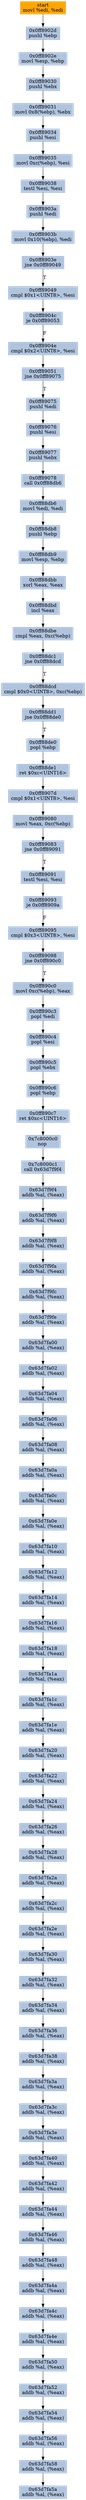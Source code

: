 digraph G {
node[shape=rectangle,style=filled,fillcolor=lightsteelblue,color=lightsteelblue]
bgcolor="transparent"
a0x0ff8902bmovl_edi_edi[label="start\nmovl %edi, %edi",color="lightgrey",fillcolor="orange"];
a0x0ff8902dpushl_ebp[label="0x0ff8902d\npushl %ebp"];
a0x0ff8902emovl_esp_ebp[label="0x0ff8902e\nmovl %esp, %ebp"];
a0x0ff89030pushl_ebx[label="0x0ff89030\npushl %ebx"];
a0x0ff89031movl_0x8ebp__ebx[label="0x0ff89031\nmovl 0x8(%ebp), %ebx"];
a0x0ff89034pushl_esi[label="0x0ff89034\npushl %esi"];
a0x0ff89035movl_0xcebp__esi[label="0x0ff89035\nmovl 0xc(%ebp), %esi"];
a0x0ff89038testl_esi_esi[label="0x0ff89038\ntestl %esi, %esi"];
a0x0ff8903apushl_edi[label="0x0ff8903a\npushl %edi"];
a0x0ff8903bmovl_0x10ebp__edi[label="0x0ff8903b\nmovl 0x10(%ebp), %edi"];
a0x0ff8903ejne_0x0ff89049[label="0x0ff8903e\njne 0x0ff89049"];
a0x0ff89049cmpl_0x1UINT8_esi[label="0x0ff89049\ncmpl $0x1<UINT8>, %esi"];
a0x0ff8904cje_0x0ff89053[label="0x0ff8904c\nje 0x0ff89053"];
a0x0ff8904ecmpl_0x2UINT8_esi[label="0x0ff8904e\ncmpl $0x2<UINT8>, %esi"];
a0x0ff89051jne_0x0ff89075[label="0x0ff89051\njne 0x0ff89075"];
a0x0ff89075pushl_edi[label="0x0ff89075\npushl %edi"];
a0x0ff89076pushl_esi[label="0x0ff89076\npushl %esi"];
a0x0ff89077pushl_ebx[label="0x0ff89077\npushl %ebx"];
a0x0ff89078call_0x0ff88db6[label="0x0ff89078\ncall 0x0ff88db6"];
a0x0ff88db6movl_edi_edi[label="0x0ff88db6\nmovl %edi, %edi"];
a0x0ff88db8pushl_ebp[label="0x0ff88db8\npushl %ebp"];
a0x0ff88db9movl_esp_ebp[label="0x0ff88db9\nmovl %esp, %ebp"];
a0x0ff88dbbxorl_eax_eax[label="0x0ff88dbb\nxorl %eax, %eax"];
a0x0ff88dbdincl_eax[label="0x0ff88dbd\nincl %eax"];
a0x0ff88dbecmpl_eax_0xcebp_[label="0x0ff88dbe\ncmpl %eax, 0xc(%ebp)"];
a0x0ff88dc1jne_0x0ff88dcd[label="0x0ff88dc1\njne 0x0ff88dcd"];
a0x0ff88dcdcmpl_0x0UINT8_0xcebp_[label="0x0ff88dcd\ncmpl $0x0<UINT8>, 0xc(%ebp)"];
a0x0ff88dd1jne_0x0ff88de0[label="0x0ff88dd1\njne 0x0ff88de0"];
a0x0ff88de0popl_ebp[label="0x0ff88de0\npopl %ebp"];
a0x0ff88de1ret_0xcUINT16[label="0x0ff88de1\nret $0xc<UINT16>"];
a0x0ff8907dcmpl_0x1UINT8_esi[label="0x0ff8907d\ncmpl $0x1<UINT8>, %esi"];
a0x0ff89080movl_eax_0xcebp_[label="0x0ff89080\nmovl %eax, 0xc(%ebp)"];
a0x0ff89083jne_0x0ff89091[label="0x0ff89083\njne 0x0ff89091"];
a0x0ff89091testl_esi_esi[label="0x0ff89091\ntestl %esi, %esi"];
a0x0ff89093je_0x0ff8909a[label="0x0ff89093\nje 0x0ff8909a"];
a0x0ff89095cmpl_0x3UINT8_esi[label="0x0ff89095\ncmpl $0x3<UINT8>, %esi"];
a0x0ff89098jne_0x0ff890c0[label="0x0ff89098\njne 0x0ff890c0"];
a0x0ff890c0movl_0xcebp__eax[label="0x0ff890c0\nmovl 0xc(%ebp), %eax"];
a0x0ff890c3popl_edi[label="0x0ff890c3\npopl %edi"];
a0x0ff890c4popl_esi[label="0x0ff890c4\npopl %esi"];
a0x0ff890c5popl_ebx[label="0x0ff890c5\npopl %ebx"];
a0x0ff890c6popl_ebp[label="0x0ff890c6\npopl %ebp"];
a0x0ff890c7ret_0xcUINT16[label="0x0ff890c7\nret $0xc<UINT16>"];
a0x7c8000c0nop_[label="0x7c8000c0\nnop "];
a0x7c8000c1call_0x63d7f9f4[label="0x7c8000c1\ncall 0x63d7f9f4"];
a0x63d7f9f4addb_al_eax_[label="0x63d7f9f4\naddb %al, (%eax)"];
a0x63d7f9f6addb_al_eax_[label="0x63d7f9f6\naddb %al, (%eax)"];
a0x63d7f9f8addb_al_eax_[label="0x63d7f9f8\naddb %al, (%eax)"];
a0x63d7f9faaddb_al_eax_[label="0x63d7f9fa\naddb %al, (%eax)"];
a0x63d7f9fcaddb_al_eax_[label="0x63d7f9fc\naddb %al, (%eax)"];
a0x63d7f9feaddb_al_eax_[label="0x63d7f9fe\naddb %al, (%eax)"];
a0x63d7fa00addb_al_eax_[label="0x63d7fa00\naddb %al, (%eax)"];
a0x63d7fa02addb_al_eax_[label="0x63d7fa02\naddb %al, (%eax)"];
a0x63d7fa04addb_al_eax_[label="0x63d7fa04\naddb %al, (%eax)"];
a0x63d7fa06addb_al_eax_[label="0x63d7fa06\naddb %al, (%eax)"];
a0x63d7fa08addb_al_eax_[label="0x63d7fa08\naddb %al, (%eax)"];
a0x63d7fa0aaddb_al_eax_[label="0x63d7fa0a\naddb %al, (%eax)"];
a0x63d7fa0caddb_al_eax_[label="0x63d7fa0c\naddb %al, (%eax)"];
a0x63d7fa0eaddb_al_eax_[label="0x63d7fa0e\naddb %al, (%eax)"];
a0x63d7fa10addb_al_eax_[label="0x63d7fa10\naddb %al, (%eax)"];
a0x63d7fa12addb_al_eax_[label="0x63d7fa12\naddb %al, (%eax)"];
a0x63d7fa14addb_al_eax_[label="0x63d7fa14\naddb %al, (%eax)"];
a0x63d7fa16addb_al_eax_[label="0x63d7fa16\naddb %al, (%eax)"];
a0x63d7fa18addb_al_eax_[label="0x63d7fa18\naddb %al, (%eax)"];
a0x63d7fa1aaddb_al_eax_[label="0x63d7fa1a\naddb %al, (%eax)"];
a0x63d7fa1caddb_al_eax_[label="0x63d7fa1c\naddb %al, (%eax)"];
a0x63d7fa1eaddb_al_eax_[label="0x63d7fa1e\naddb %al, (%eax)"];
a0x63d7fa20addb_al_eax_[label="0x63d7fa20\naddb %al, (%eax)"];
a0x63d7fa22addb_al_eax_[label="0x63d7fa22\naddb %al, (%eax)"];
a0x63d7fa24addb_al_eax_[label="0x63d7fa24\naddb %al, (%eax)"];
a0x63d7fa26addb_al_eax_[label="0x63d7fa26\naddb %al, (%eax)"];
a0x63d7fa28addb_al_eax_[label="0x63d7fa28\naddb %al, (%eax)"];
a0x63d7fa2aaddb_al_eax_[label="0x63d7fa2a\naddb %al, (%eax)"];
a0x63d7fa2caddb_al_eax_[label="0x63d7fa2c\naddb %al, (%eax)"];
a0x63d7fa2eaddb_al_eax_[label="0x63d7fa2e\naddb %al, (%eax)"];
a0x63d7fa30addb_al_eax_[label="0x63d7fa30\naddb %al, (%eax)"];
a0x63d7fa32addb_al_eax_[label="0x63d7fa32\naddb %al, (%eax)"];
a0x63d7fa34addb_al_eax_[label="0x63d7fa34\naddb %al, (%eax)"];
a0x63d7fa36addb_al_eax_[label="0x63d7fa36\naddb %al, (%eax)"];
a0x63d7fa38addb_al_eax_[label="0x63d7fa38\naddb %al, (%eax)"];
a0x63d7fa3aaddb_al_eax_[label="0x63d7fa3a\naddb %al, (%eax)"];
a0x63d7fa3caddb_al_eax_[label="0x63d7fa3c\naddb %al, (%eax)"];
a0x63d7fa3eaddb_al_eax_[label="0x63d7fa3e\naddb %al, (%eax)"];
a0x63d7fa40addb_al_eax_[label="0x63d7fa40\naddb %al, (%eax)"];
a0x63d7fa42addb_al_eax_[label="0x63d7fa42\naddb %al, (%eax)"];
a0x63d7fa44addb_al_eax_[label="0x63d7fa44\naddb %al, (%eax)"];
a0x63d7fa46addb_al_eax_[label="0x63d7fa46\naddb %al, (%eax)"];
a0x63d7fa48addb_al_eax_[label="0x63d7fa48\naddb %al, (%eax)"];
a0x63d7fa4aaddb_al_eax_[label="0x63d7fa4a\naddb %al, (%eax)"];
a0x63d7fa4caddb_al_eax_[label="0x63d7fa4c\naddb %al, (%eax)"];
a0x63d7fa4eaddb_al_eax_[label="0x63d7fa4e\naddb %al, (%eax)"];
a0x63d7fa50addb_al_eax_[label="0x63d7fa50\naddb %al, (%eax)"];
a0x63d7fa52addb_al_eax_[label="0x63d7fa52\naddb %al, (%eax)"];
a0x63d7fa54addb_al_eax_[label="0x63d7fa54\naddb %al, (%eax)"];
a0x63d7fa56addb_al_eax_[label="0x63d7fa56\naddb %al, (%eax)"];
a0x63d7fa58addb_al_eax_[label="0x63d7fa58\naddb %al, (%eax)"];
a0x63d7fa5aaddb_al_eax_[label="0x63d7fa5a\naddb %al, (%eax)"];
a0x0ff8902bmovl_edi_edi -> a0x0ff8902dpushl_ebp [color="#000000"];
a0x0ff8902dpushl_ebp -> a0x0ff8902emovl_esp_ebp [color="#000000"];
a0x0ff8902emovl_esp_ebp -> a0x0ff89030pushl_ebx [color="#000000"];
a0x0ff89030pushl_ebx -> a0x0ff89031movl_0x8ebp__ebx [color="#000000"];
a0x0ff89031movl_0x8ebp__ebx -> a0x0ff89034pushl_esi [color="#000000"];
a0x0ff89034pushl_esi -> a0x0ff89035movl_0xcebp__esi [color="#000000"];
a0x0ff89035movl_0xcebp__esi -> a0x0ff89038testl_esi_esi [color="#000000"];
a0x0ff89038testl_esi_esi -> a0x0ff8903apushl_edi [color="#000000"];
a0x0ff8903apushl_edi -> a0x0ff8903bmovl_0x10ebp__edi [color="#000000"];
a0x0ff8903bmovl_0x10ebp__edi -> a0x0ff8903ejne_0x0ff89049 [color="#000000"];
a0x0ff8903ejne_0x0ff89049 -> a0x0ff89049cmpl_0x1UINT8_esi [color="#000000",label="T"];
a0x0ff89049cmpl_0x1UINT8_esi -> a0x0ff8904cje_0x0ff89053 [color="#000000"];
a0x0ff8904cje_0x0ff89053 -> a0x0ff8904ecmpl_0x2UINT8_esi [color="#000000",label="F"];
a0x0ff8904ecmpl_0x2UINT8_esi -> a0x0ff89051jne_0x0ff89075 [color="#000000"];
a0x0ff89051jne_0x0ff89075 -> a0x0ff89075pushl_edi [color="#000000",label="T"];
a0x0ff89075pushl_edi -> a0x0ff89076pushl_esi [color="#000000"];
a0x0ff89076pushl_esi -> a0x0ff89077pushl_ebx [color="#000000"];
a0x0ff89077pushl_ebx -> a0x0ff89078call_0x0ff88db6 [color="#000000"];
a0x0ff89078call_0x0ff88db6 -> a0x0ff88db6movl_edi_edi [color="#000000"];
a0x0ff88db6movl_edi_edi -> a0x0ff88db8pushl_ebp [color="#000000"];
a0x0ff88db8pushl_ebp -> a0x0ff88db9movl_esp_ebp [color="#000000"];
a0x0ff88db9movl_esp_ebp -> a0x0ff88dbbxorl_eax_eax [color="#000000"];
a0x0ff88dbbxorl_eax_eax -> a0x0ff88dbdincl_eax [color="#000000"];
a0x0ff88dbdincl_eax -> a0x0ff88dbecmpl_eax_0xcebp_ [color="#000000"];
a0x0ff88dbecmpl_eax_0xcebp_ -> a0x0ff88dc1jne_0x0ff88dcd [color="#000000"];
a0x0ff88dc1jne_0x0ff88dcd -> a0x0ff88dcdcmpl_0x0UINT8_0xcebp_ [color="#000000",label="T"];
a0x0ff88dcdcmpl_0x0UINT8_0xcebp_ -> a0x0ff88dd1jne_0x0ff88de0 [color="#000000"];
a0x0ff88dd1jne_0x0ff88de0 -> a0x0ff88de0popl_ebp [color="#000000",label="T"];
a0x0ff88de0popl_ebp -> a0x0ff88de1ret_0xcUINT16 [color="#000000"];
a0x0ff88de1ret_0xcUINT16 -> a0x0ff8907dcmpl_0x1UINT8_esi [color="#000000"];
a0x0ff8907dcmpl_0x1UINT8_esi -> a0x0ff89080movl_eax_0xcebp_ [color="#000000"];
a0x0ff89080movl_eax_0xcebp_ -> a0x0ff89083jne_0x0ff89091 [color="#000000"];
a0x0ff89083jne_0x0ff89091 -> a0x0ff89091testl_esi_esi [color="#000000",label="T"];
a0x0ff89091testl_esi_esi -> a0x0ff89093je_0x0ff8909a [color="#000000"];
a0x0ff89093je_0x0ff8909a -> a0x0ff89095cmpl_0x3UINT8_esi [color="#000000",label="F"];
a0x0ff89095cmpl_0x3UINT8_esi -> a0x0ff89098jne_0x0ff890c0 [color="#000000"];
a0x0ff89098jne_0x0ff890c0 -> a0x0ff890c0movl_0xcebp__eax [color="#000000",label="T"];
a0x0ff890c0movl_0xcebp__eax -> a0x0ff890c3popl_edi [color="#000000"];
a0x0ff890c3popl_edi -> a0x0ff890c4popl_esi [color="#000000"];
a0x0ff890c4popl_esi -> a0x0ff890c5popl_ebx [color="#000000"];
a0x0ff890c5popl_ebx -> a0x0ff890c6popl_ebp [color="#000000"];
a0x0ff890c6popl_ebp -> a0x0ff890c7ret_0xcUINT16 [color="#000000"];
a0x0ff890c7ret_0xcUINT16 -> a0x7c8000c0nop_ [color="#000000"];
a0x7c8000c0nop_ -> a0x7c8000c1call_0x63d7f9f4 [color="#000000"];
a0x7c8000c1call_0x63d7f9f4 -> a0x63d7f9f4addb_al_eax_ [color="#000000"];
a0x63d7f9f4addb_al_eax_ -> a0x63d7f9f6addb_al_eax_ [color="#000000"];
a0x63d7f9f6addb_al_eax_ -> a0x63d7f9f8addb_al_eax_ [color="#000000"];
a0x63d7f9f8addb_al_eax_ -> a0x63d7f9faaddb_al_eax_ [color="#000000"];
a0x63d7f9faaddb_al_eax_ -> a0x63d7f9fcaddb_al_eax_ [color="#000000"];
a0x63d7f9fcaddb_al_eax_ -> a0x63d7f9feaddb_al_eax_ [color="#000000"];
a0x63d7f9feaddb_al_eax_ -> a0x63d7fa00addb_al_eax_ [color="#000000"];
a0x63d7fa00addb_al_eax_ -> a0x63d7fa02addb_al_eax_ [color="#000000"];
a0x63d7fa02addb_al_eax_ -> a0x63d7fa04addb_al_eax_ [color="#000000"];
a0x63d7fa04addb_al_eax_ -> a0x63d7fa06addb_al_eax_ [color="#000000"];
a0x63d7fa06addb_al_eax_ -> a0x63d7fa08addb_al_eax_ [color="#000000"];
a0x63d7fa08addb_al_eax_ -> a0x63d7fa0aaddb_al_eax_ [color="#000000"];
a0x63d7fa0aaddb_al_eax_ -> a0x63d7fa0caddb_al_eax_ [color="#000000"];
a0x63d7fa0caddb_al_eax_ -> a0x63d7fa0eaddb_al_eax_ [color="#000000"];
a0x63d7fa0eaddb_al_eax_ -> a0x63d7fa10addb_al_eax_ [color="#000000"];
a0x63d7fa10addb_al_eax_ -> a0x63d7fa12addb_al_eax_ [color="#000000"];
a0x63d7fa12addb_al_eax_ -> a0x63d7fa14addb_al_eax_ [color="#000000"];
a0x63d7fa14addb_al_eax_ -> a0x63d7fa16addb_al_eax_ [color="#000000"];
a0x63d7fa16addb_al_eax_ -> a0x63d7fa18addb_al_eax_ [color="#000000"];
a0x63d7fa18addb_al_eax_ -> a0x63d7fa1aaddb_al_eax_ [color="#000000"];
a0x63d7fa1aaddb_al_eax_ -> a0x63d7fa1caddb_al_eax_ [color="#000000"];
a0x63d7fa1caddb_al_eax_ -> a0x63d7fa1eaddb_al_eax_ [color="#000000"];
a0x63d7fa1eaddb_al_eax_ -> a0x63d7fa20addb_al_eax_ [color="#000000"];
a0x63d7fa20addb_al_eax_ -> a0x63d7fa22addb_al_eax_ [color="#000000"];
a0x63d7fa22addb_al_eax_ -> a0x63d7fa24addb_al_eax_ [color="#000000"];
a0x63d7fa24addb_al_eax_ -> a0x63d7fa26addb_al_eax_ [color="#000000"];
a0x63d7fa26addb_al_eax_ -> a0x63d7fa28addb_al_eax_ [color="#000000"];
a0x63d7fa28addb_al_eax_ -> a0x63d7fa2aaddb_al_eax_ [color="#000000"];
a0x63d7fa2aaddb_al_eax_ -> a0x63d7fa2caddb_al_eax_ [color="#000000"];
a0x63d7fa2caddb_al_eax_ -> a0x63d7fa2eaddb_al_eax_ [color="#000000"];
a0x63d7fa2eaddb_al_eax_ -> a0x63d7fa30addb_al_eax_ [color="#000000"];
a0x63d7fa30addb_al_eax_ -> a0x63d7fa32addb_al_eax_ [color="#000000"];
a0x63d7fa32addb_al_eax_ -> a0x63d7fa34addb_al_eax_ [color="#000000"];
a0x63d7fa34addb_al_eax_ -> a0x63d7fa36addb_al_eax_ [color="#000000"];
a0x63d7fa36addb_al_eax_ -> a0x63d7fa38addb_al_eax_ [color="#000000"];
a0x63d7fa38addb_al_eax_ -> a0x63d7fa3aaddb_al_eax_ [color="#000000"];
a0x63d7fa3aaddb_al_eax_ -> a0x63d7fa3caddb_al_eax_ [color="#000000"];
a0x63d7fa3caddb_al_eax_ -> a0x63d7fa3eaddb_al_eax_ [color="#000000"];
a0x63d7fa3eaddb_al_eax_ -> a0x63d7fa40addb_al_eax_ [color="#000000"];
a0x63d7fa40addb_al_eax_ -> a0x63d7fa42addb_al_eax_ [color="#000000"];
a0x63d7fa42addb_al_eax_ -> a0x63d7fa44addb_al_eax_ [color="#000000"];
a0x63d7fa44addb_al_eax_ -> a0x63d7fa46addb_al_eax_ [color="#000000"];
a0x63d7fa46addb_al_eax_ -> a0x63d7fa48addb_al_eax_ [color="#000000"];
a0x63d7fa48addb_al_eax_ -> a0x63d7fa4aaddb_al_eax_ [color="#000000"];
a0x63d7fa4aaddb_al_eax_ -> a0x63d7fa4caddb_al_eax_ [color="#000000"];
a0x63d7fa4caddb_al_eax_ -> a0x63d7fa4eaddb_al_eax_ [color="#000000"];
a0x63d7fa4eaddb_al_eax_ -> a0x63d7fa50addb_al_eax_ [color="#000000"];
a0x63d7fa50addb_al_eax_ -> a0x63d7fa52addb_al_eax_ [color="#000000"];
a0x63d7fa52addb_al_eax_ -> a0x63d7fa54addb_al_eax_ [color="#000000"];
a0x63d7fa54addb_al_eax_ -> a0x63d7fa56addb_al_eax_ [color="#000000"];
a0x63d7fa56addb_al_eax_ -> a0x63d7fa58addb_al_eax_ [color="#000000"];
a0x63d7fa58addb_al_eax_ -> a0x63d7fa5aaddb_al_eax_ [color="#000000"];
}
